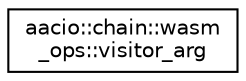 digraph "Graphical Class Hierarchy"
{
  edge [fontname="Helvetica",fontsize="10",labelfontname="Helvetica",labelfontsize="10"];
  node [fontname="Helvetica",fontsize="10",shape=record];
  rankdir="LR";
  Node0 [label="aacio::chain::wasm\l_ops::visitor_arg",height=0.2,width=0.4,color="black", fillcolor="white", style="filled",URL="$structaacio_1_1chain_1_1wasm__ops_1_1visitor__arg.html"];
}
